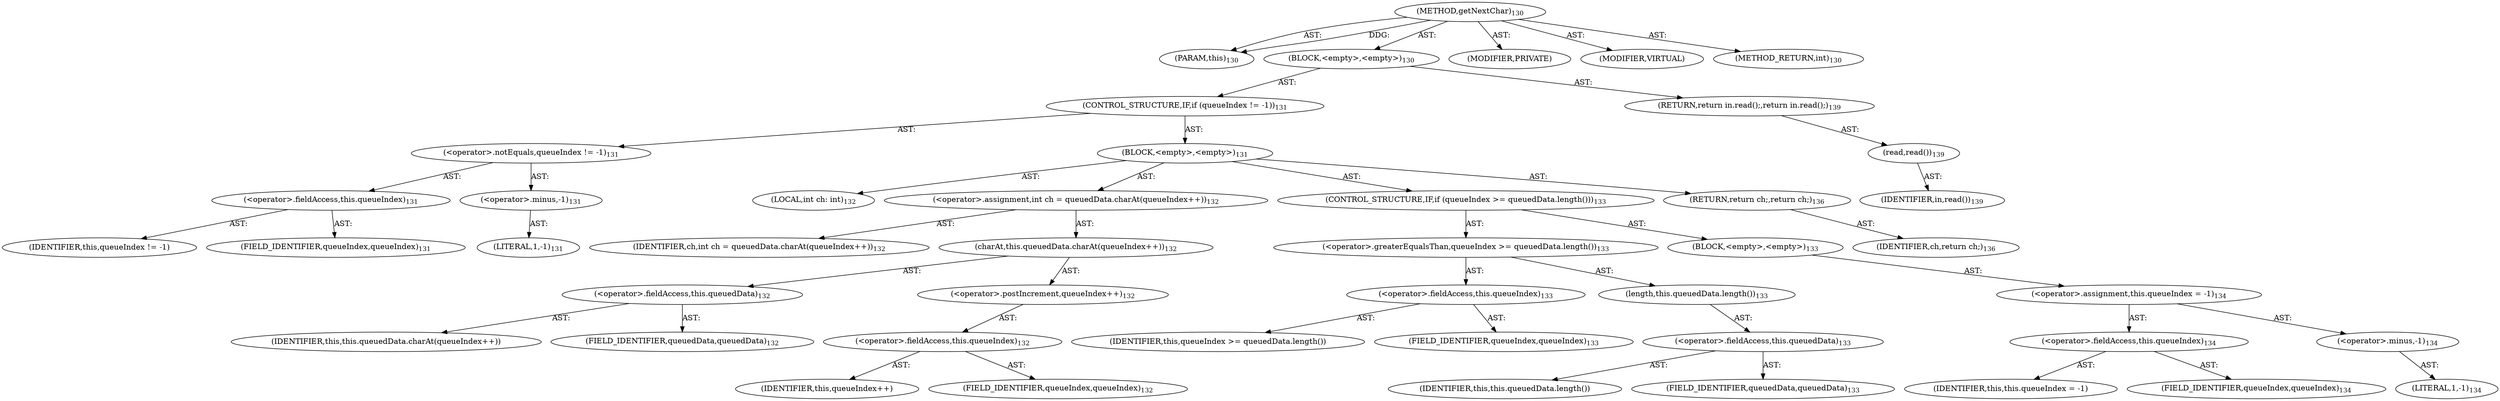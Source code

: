 digraph "getNextChar" {  
"111669149698" [label = <(METHOD,getNextChar)<SUB>130</SUB>> ]
"115964117003" [label = <(PARAM,this)<SUB>130</SUB>> ]
"25769803778" [label = <(BLOCK,&lt;empty&gt;,&lt;empty&gt;)<SUB>130</SUB>> ]
"47244640256" [label = <(CONTROL_STRUCTURE,IF,if (queueIndex != -1))<SUB>131</SUB>> ]
"30064771116" [label = <(&lt;operator&gt;.notEquals,queueIndex != -1)<SUB>131</SUB>> ]
"30064771117" [label = <(&lt;operator&gt;.fieldAccess,this.queueIndex)<SUB>131</SUB>> ]
"68719476770" [label = <(IDENTIFIER,this,queueIndex != -1)> ]
"55834574868" [label = <(FIELD_IDENTIFIER,queueIndex,queueIndex)<SUB>131</SUB>> ]
"30064771118" [label = <(&lt;operator&gt;.minus,-1)<SUB>131</SUB>> ]
"90194313224" [label = <(LITERAL,1,-1)<SUB>131</SUB>> ]
"25769803779" [label = <(BLOCK,&lt;empty&gt;,&lt;empty&gt;)<SUB>131</SUB>> ]
"94489280512" [label = <(LOCAL,int ch: int)<SUB>132</SUB>> ]
"30064771119" [label = <(&lt;operator&gt;.assignment,int ch = queuedData.charAt(queueIndex++))<SUB>132</SUB>> ]
"68719476771" [label = <(IDENTIFIER,ch,int ch = queuedData.charAt(queueIndex++))<SUB>132</SUB>> ]
"30064771120" [label = <(charAt,this.queuedData.charAt(queueIndex++))<SUB>132</SUB>> ]
"30064771121" [label = <(&lt;operator&gt;.fieldAccess,this.queuedData)<SUB>132</SUB>> ]
"68719476772" [label = <(IDENTIFIER,this,this.queuedData.charAt(queueIndex++))> ]
"55834574869" [label = <(FIELD_IDENTIFIER,queuedData,queuedData)<SUB>132</SUB>> ]
"30064771122" [label = <(&lt;operator&gt;.postIncrement,queueIndex++)<SUB>132</SUB>> ]
"30064771123" [label = <(&lt;operator&gt;.fieldAccess,this.queueIndex)<SUB>132</SUB>> ]
"68719476773" [label = <(IDENTIFIER,this,queueIndex++)> ]
"55834574870" [label = <(FIELD_IDENTIFIER,queueIndex,queueIndex)<SUB>132</SUB>> ]
"47244640257" [label = <(CONTROL_STRUCTURE,IF,if (queueIndex &gt;= queuedData.length()))<SUB>133</SUB>> ]
"30064771124" [label = <(&lt;operator&gt;.greaterEqualsThan,queueIndex &gt;= queuedData.length())<SUB>133</SUB>> ]
"30064771125" [label = <(&lt;operator&gt;.fieldAccess,this.queueIndex)<SUB>133</SUB>> ]
"68719476774" [label = <(IDENTIFIER,this,queueIndex &gt;= queuedData.length())> ]
"55834574871" [label = <(FIELD_IDENTIFIER,queueIndex,queueIndex)<SUB>133</SUB>> ]
"30064771126" [label = <(length,this.queuedData.length())<SUB>133</SUB>> ]
"30064771127" [label = <(&lt;operator&gt;.fieldAccess,this.queuedData)<SUB>133</SUB>> ]
"68719476775" [label = <(IDENTIFIER,this,this.queuedData.length())> ]
"55834574872" [label = <(FIELD_IDENTIFIER,queuedData,queuedData)<SUB>133</SUB>> ]
"25769803780" [label = <(BLOCK,&lt;empty&gt;,&lt;empty&gt;)<SUB>133</SUB>> ]
"30064771128" [label = <(&lt;operator&gt;.assignment,this.queueIndex = -1)<SUB>134</SUB>> ]
"30064771129" [label = <(&lt;operator&gt;.fieldAccess,this.queueIndex)<SUB>134</SUB>> ]
"68719476776" [label = <(IDENTIFIER,this,this.queueIndex = -1)> ]
"55834574873" [label = <(FIELD_IDENTIFIER,queueIndex,queueIndex)<SUB>134</SUB>> ]
"30064771130" [label = <(&lt;operator&gt;.minus,-1)<SUB>134</SUB>> ]
"90194313225" [label = <(LITERAL,1,-1)<SUB>134</SUB>> ]
"146028888064" [label = <(RETURN,return ch;,return ch;)<SUB>136</SUB>> ]
"68719476777" [label = <(IDENTIFIER,ch,return ch;)<SUB>136</SUB>> ]
"146028888065" [label = <(RETURN,return in.read();,return in.read();)<SUB>139</SUB>> ]
"30064771131" [label = <(read,read())<SUB>139</SUB>> ]
"68719476778" [label = <(IDENTIFIER,in,read())<SUB>139</SUB>> ]
"133143986191" [label = <(MODIFIER,PRIVATE)> ]
"133143986192" [label = <(MODIFIER,VIRTUAL)> ]
"128849018882" [label = <(METHOD_RETURN,int)<SUB>130</SUB>> ]
  "111669149698" -> "115964117003"  [ label = "AST: "] 
  "111669149698" -> "25769803778"  [ label = "AST: "] 
  "111669149698" -> "133143986191"  [ label = "AST: "] 
  "111669149698" -> "133143986192"  [ label = "AST: "] 
  "111669149698" -> "128849018882"  [ label = "AST: "] 
  "25769803778" -> "47244640256"  [ label = "AST: "] 
  "25769803778" -> "146028888065"  [ label = "AST: "] 
  "47244640256" -> "30064771116"  [ label = "AST: "] 
  "47244640256" -> "25769803779"  [ label = "AST: "] 
  "30064771116" -> "30064771117"  [ label = "AST: "] 
  "30064771116" -> "30064771118"  [ label = "AST: "] 
  "30064771117" -> "68719476770"  [ label = "AST: "] 
  "30064771117" -> "55834574868"  [ label = "AST: "] 
  "30064771118" -> "90194313224"  [ label = "AST: "] 
  "25769803779" -> "94489280512"  [ label = "AST: "] 
  "25769803779" -> "30064771119"  [ label = "AST: "] 
  "25769803779" -> "47244640257"  [ label = "AST: "] 
  "25769803779" -> "146028888064"  [ label = "AST: "] 
  "30064771119" -> "68719476771"  [ label = "AST: "] 
  "30064771119" -> "30064771120"  [ label = "AST: "] 
  "30064771120" -> "30064771121"  [ label = "AST: "] 
  "30064771120" -> "30064771122"  [ label = "AST: "] 
  "30064771121" -> "68719476772"  [ label = "AST: "] 
  "30064771121" -> "55834574869"  [ label = "AST: "] 
  "30064771122" -> "30064771123"  [ label = "AST: "] 
  "30064771123" -> "68719476773"  [ label = "AST: "] 
  "30064771123" -> "55834574870"  [ label = "AST: "] 
  "47244640257" -> "30064771124"  [ label = "AST: "] 
  "47244640257" -> "25769803780"  [ label = "AST: "] 
  "30064771124" -> "30064771125"  [ label = "AST: "] 
  "30064771124" -> "30064771126"  [ label = "AST: "] 
  "30064771125" -> "68719476774"  [ label = "AST: "] 
  "30064771125" -> "55834574871"  [ label = "AST: "] 
  "30064771126" -> "30064771127"  [ label = "AST: "] 
  "30064771127" -> "68719476775"  [ label = "AST: "] 
  "30064771127" -> "55834574872"  [ label = "AST: "] 
  "25769803780" -> "30064771128"  [ label = "AST: "] 
  "30064771128" -> "30064771129"  [ label = "AST: "] 
  "30064771128" -> "30064771130"  [ label = "AST: "] 
  "30064771129" -> "68719476776"  [ label = "AST: "] 
  "30064771129" -> "55834574873"  [ label = "AST: "] 
  "30064771130" -> "90194313225"  [ label = "AST: "] 
  "146028888064" -> "68719476777"  [ label = "AST: "] 
  "146028888065" -> "30064771131"  [ label = "AST: "] 
  "30064771131" -> "68719476778"  [ label = "AST: "] 
  "111669149698" -> "115964117003"  [ label = "DDG: "] 
}
